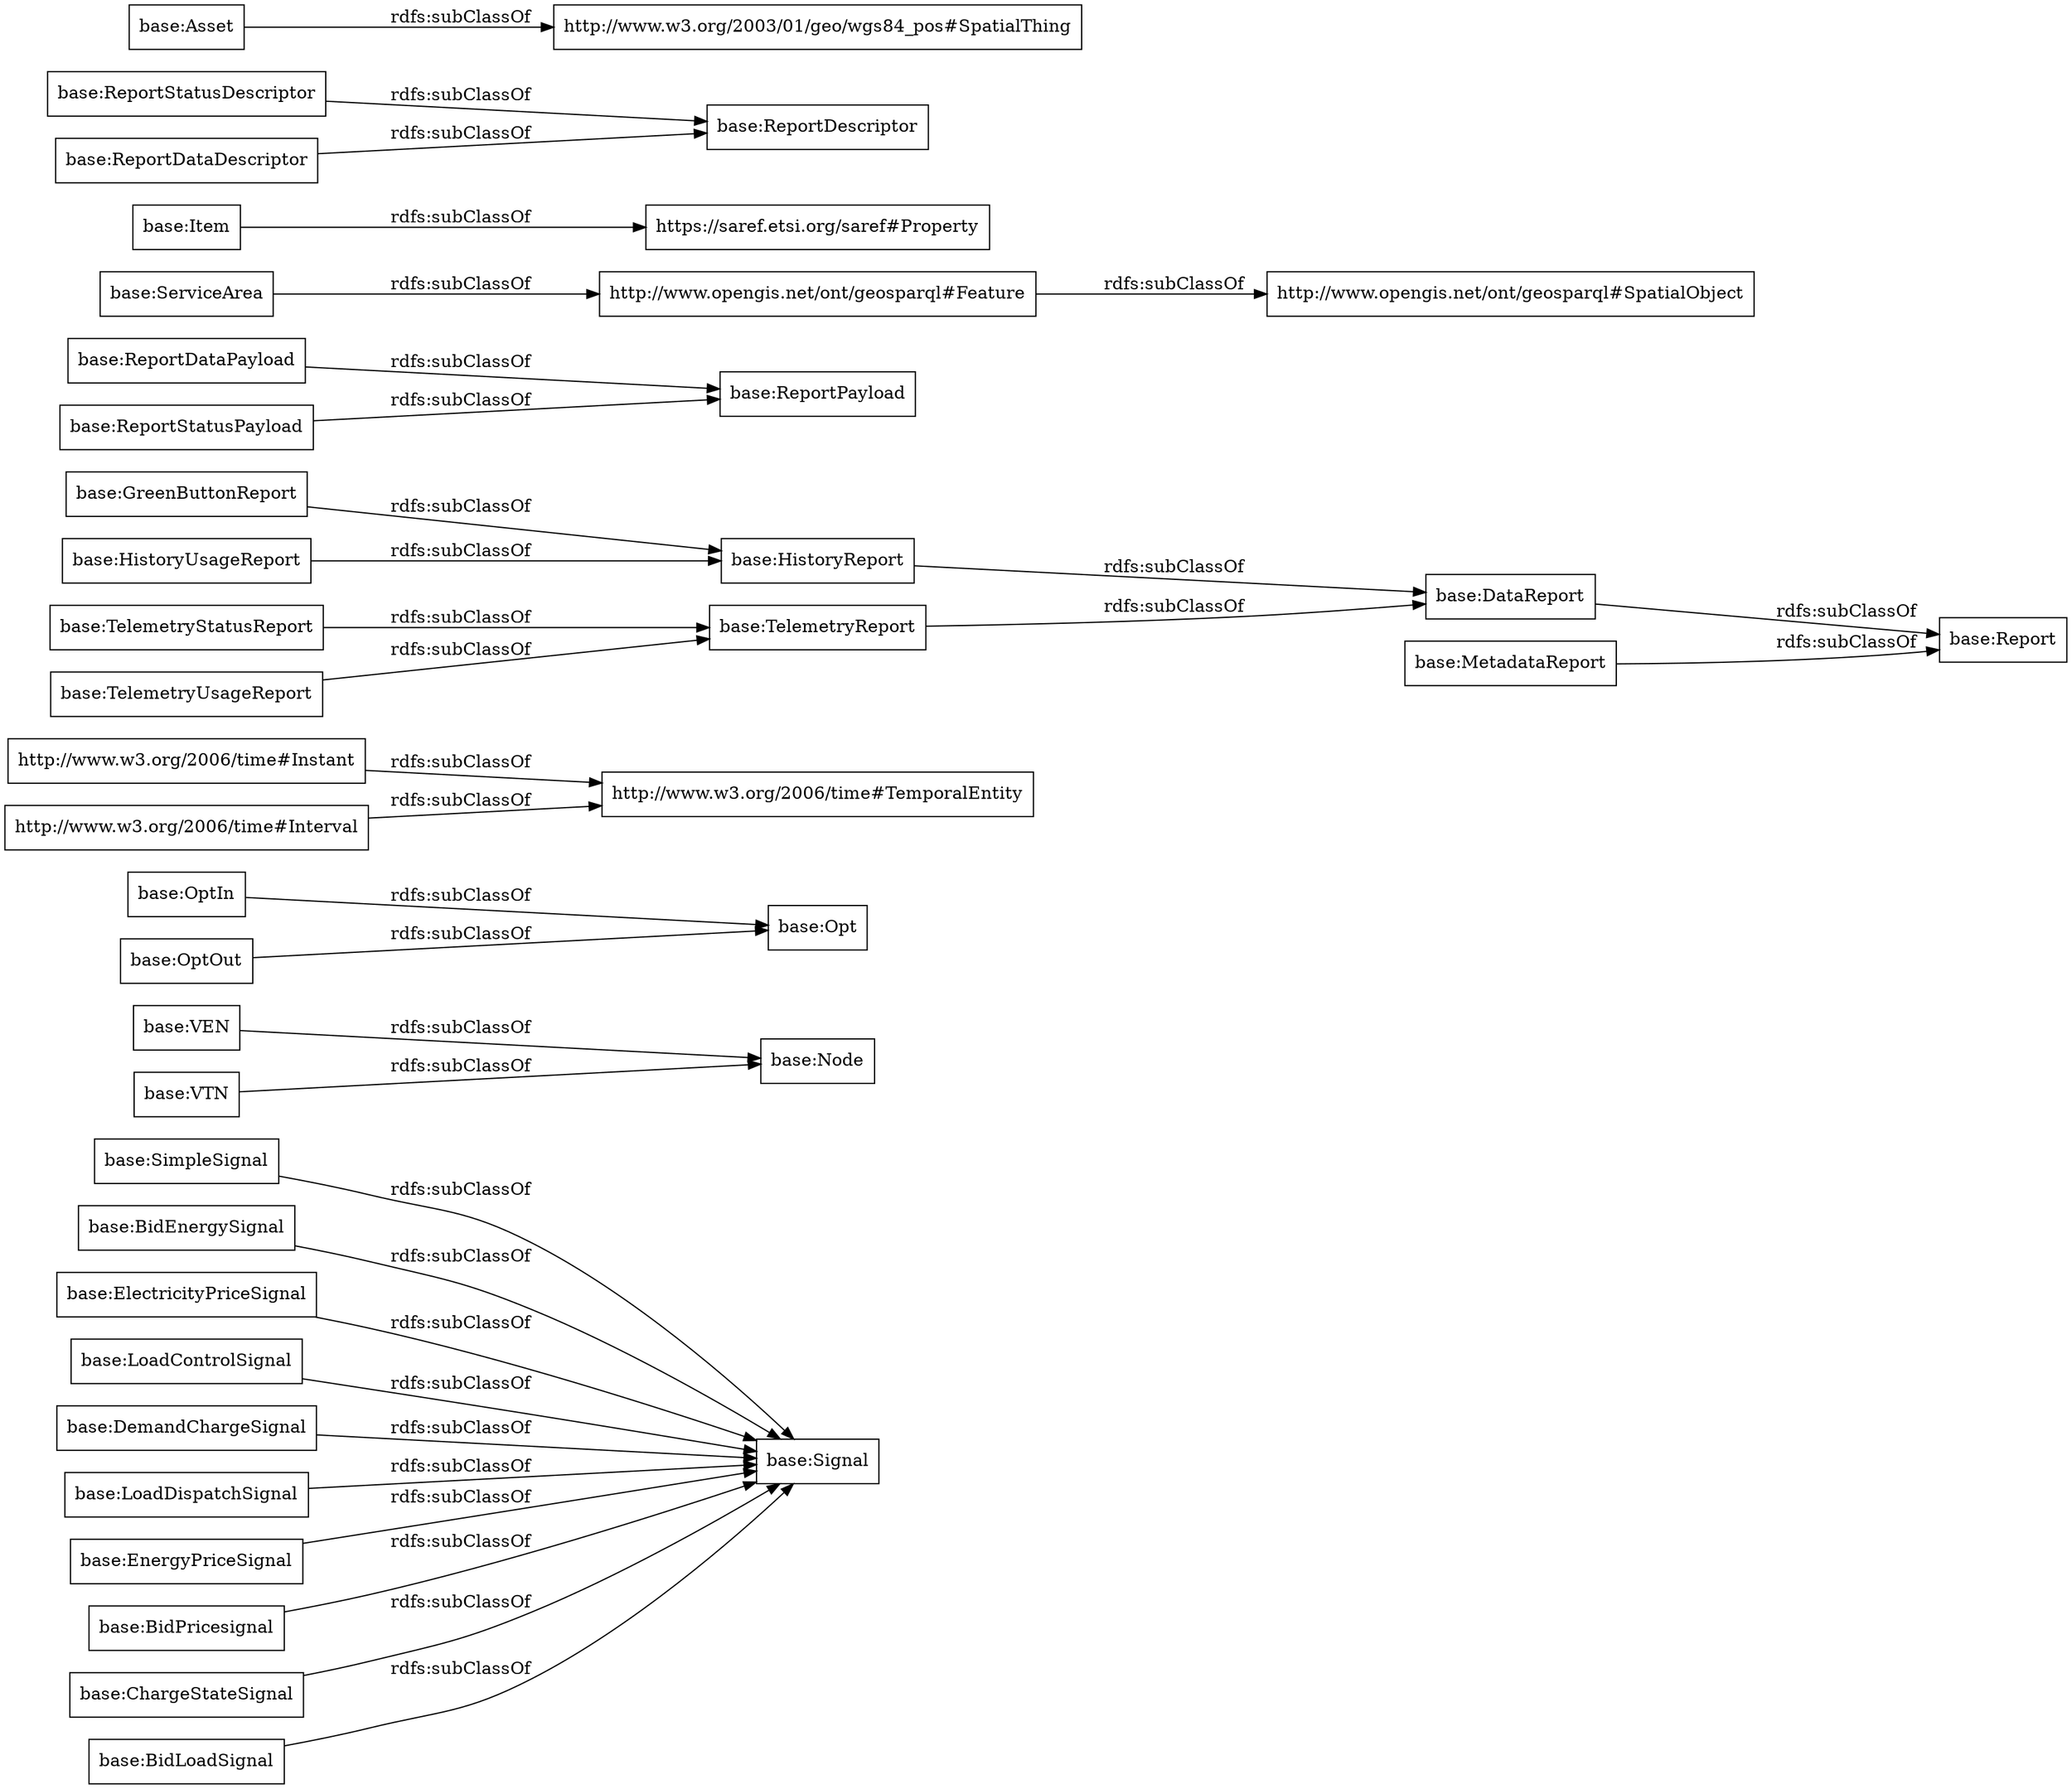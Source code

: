digraph ar2dtool_diagram { 
rankdir=LR;
size="1000"
node [shape = rectangle, color="black"]; "base:SimpleSignal" "base:VEN" "base:Signal" "base:Opt" "http://www.w3.org/2006/time#Instant" "base:GreenButtonReport" "base:DataReport" "base:TelemetryUsageReport" "base:ReportDataPayload" "base:BidEnergySignal" "base:ReportStatusPayload" "base:ElectricityPriceSignal" "base:LoadControlSignal" "base:ServiceArea" "base:Item" "base:HistoryReport" "base:DemandChargeSignal" "base:ReportDescriptor" "base:ReportStatusDescriptor" "base:OptIn" "base:LoadDispatchSignal" "base:OptOut" "base:Node" "base:EnergyPriceSignal" "base:VTN" "base:TelemetryStatusReport" "http://www.w3.org/2003/01/geo/wgs84_pos#SpatialThing" "base:Asset" "https://saref.etsi.org/saref#Property" "http://www.opengis.net/ont/geosparql#SpatialObject" "base:BidPricesignal" "http://www.w3.org/2006/time#Interval" "base:ChargeStateSignal" "http://www.w3.org/2006/time#TemporalEntity" "base:TelemetryReport" "base:BidLoadSignal" "http://www.opengis.net/ont/geosparql#Feature" "base:ReportDataDescriptor" "base:ReportPayload" "base:MetadataReport" "base:HistoryUsageReport" "base:Report" ; /*classes style*/
	"base:HistoryUsageReport" -> "base:HistoryReport" [ label = "rdfs:subClassOf" ];
	"http://www.w3.org/2006/time#Instant" -> "http://www.w3.org/2006/time#TemporalEntity" [ label = "rdfs:subClassOf" ];
	"base:MetadataReport" -> "base:Report" [ label = "rdfs:subClassOf" ];
	"base:ElectricityPriceSignal" -> "base:Signal" [ label = "rdfs:subClassOf" ];
	"base:LoadDispatchSignal" -> "base:Signal" [ label = "rdfs:subClassOf" ];
	"http://www.opengis.net/ont/geosparql#Feature" -> "http://www.opengis.net/ont/geosparql#SpatialObject" [ label = "rdfs:subClassOf" ];
	"base:DataReport" -> "base:Report" [ label = "rdfs:subClassOf" ];
	"base:HistoryReport" -> "base:DataReport" [ label = "rdfs:subClassOf" ];
	"base:ReportDataDescriptor" -> "base:ReportDescriptor" [ label = "rdfs:subClassOf" ];
	"base:VEN" -> "base:Node" [ label = "rdfs:subClassOf" ];
	"base:TelemetryStatusReport" -> "base:TelemetryReport" [ label = "rdfs:subClassOf" ];
	"base:ReportStatusDescriptor" -> "base:ReportDescriptor" [ label = "rdfs:subClassOf" ];
	"base:LoadControlSignal" -> "base:Signal" [ label = "rdfs:subClassOf" ];
	"base:SimpleSignal" -> "base:Signal" [ label = "rdfs:subClassOf" ];
	"base:ReportDataPayload" -> "base:ReportPayload" [ label = "rdfs:subClassOf" ];
	"base:VTN" -> "base:Node" [ label = "rdfs:subClassOf" ];
	"base:EnergyPriceSignal" -> "base:Signal" [ label = "rdfs:subClassOf" ];
	"base:ChargeStateSignal" -> "base:Signal" [ label = "rdfs:subClassOf" ];
	"base:GreenButtonReport" -> "base:HistoryReport" [ label = "rdfs:subClassOf" ];
	"base:DemandChargeSignal" -> "base:Signal" [ label = "rdfs:subClassOf" ];
	"base:TelemetryReport" -> "base:DataReport" [ label = "rdfs:subClassOf" ];
	"base:ServiceArea" -> "http://www.opengis.net/ont/geosparql#Feature" [ label = "rdfs:subClassOf" ];
	"base:BidPricesignal" -> "base:Signal" [ label = "rdfs:subClassOf" ];
	"base:Asset" -> "http://www.w3.org/2003/01/geo/wgs84_pos#SpatialThing" [ label = "rdfs:subClassOf" ];
	"base:BidLoadSignal" -> "base:Signal" [ label = "rdfs:subClassOf" ];
	"http://www.w3.org/2006/time#Interval" -> "http://www.w3.org/2006/time#TemporalEntity" [ label = "rdfs:subClassOf" ];
	"base:OptOut" -> "base:Opt" [ label = "rdfs:subClassOf" ];
	"base:Item" -> "https://saref.etsi.org/saref#Property" [ label = "rdfs:subClassOf" ];
	"base:TelemetryUsageReport" -> "base:TelemetryReport" [ label = "rdfs:subClassOf" ];
	"base:OptIn" -> "base:Opt" [ label = "rdfs:subClassOf" ];
	"base:BidEnergySignal" -> "base:Signal" [ label = "rdfs:subClassOf" ];
	"base:ReportStatusPayload" -> "base:ReportPayload" [ label = "rdfs:subClassOf" ];

}
